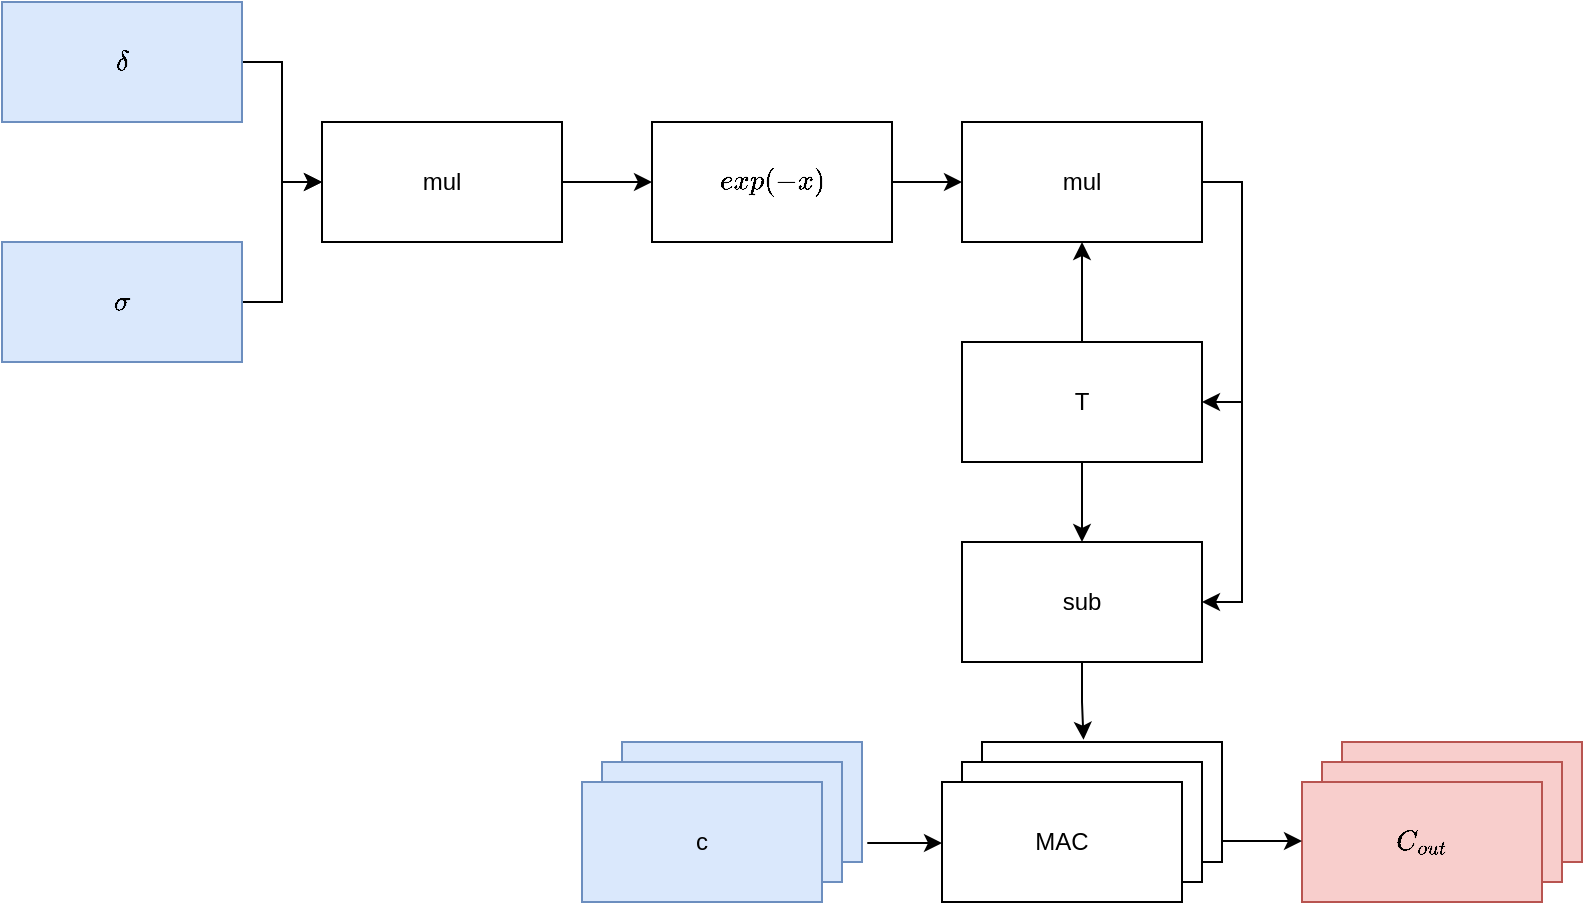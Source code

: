 <mxfile version="21.7.2" type="github">
  <diagram name="Page-1" id="iUysA7R9c6YAEst3F_gZ">
    <mxGraphModel dx="1166" dy="822" grid="1" gridSize="10" guides="1" tooltips="1" connect="1" arrows="1" fold="1" page="1" pageScale="1" pageWidth="850" pageHeight="1100" math="1" shadow="0">
      <root>
        <mxCell id="0" />
        <mxCell id="1" parent="0" />
        <mxCell id="RDu2un2hwwhb8JlOwuv_-3" style="edgeStyle=orthogonalEdgeStyle;rounded=0;orthogonalLoop=1;jettySize=auto;html=1;entryX=0;entryY=0.5;entryDx=0;entryDy=0;" edge="1" parent="1" source="RDu2un2hwwhb8JlOwuv_-1" target="RDu2un2hwwhb8JlOwuv_-2">
          <mxGeometry relative="1" as="geometry" />
        </mxCell>
        <mxCell id="RDu2un2hwwhb8JlOwuv_-1" value="mul" style="rounded=0;whiteSpace=wrap;html=1;" vertex="1" parent="1">
          <mxGeometry x="200" y="330" width="120" height="60" as="geometry" />
        </mxCell>
        <mxCell id="RDu2un2hwwhb8JlOwuv_-5" style="edgeStyle=orthogonalEdgeStyle;rounded=0;orthogonalLoop=1;jettySize=auto;html=1;entryX=0;entryY=0.5;entryDx=0;entryDy=0;" edge="1" parent="1" source="RDu2un2hwwhb8JlOwuv_-2" target="RDu2un2hwwhb8JlOwuv_-4">
          <mxGeometry relative="1" as="geometry" />
        </mxCell>
        <mxCell id="RDu2un2hwwhb8JlOwuv_-2" value="\(exp(-x)\)" style="rounded=0;whiteSpace=wrap;html=1;" vertex="1" parent="1">
          <mxGeometry x="365" y="330" width="120" height="60" as="geometry" />
        </mxCell>
        <mxCell id="RDu2un2hwwhb8JlOwuv_-13" style="edgeStyle=orthogonalEdgeStyle;rounded=0;orthogonalLoop=1;jettySize=auto;html=1;entryX=1;entryY=0.5;entryDx=0;entryDy=0;exitX=1;exitY=0.5;exitDx=0;exitDy=0;" edge="1" parent="1" source="RDu2un2hwwhb8JlOwuv_-4" target="RDu2un2hwwhb8JlOwuv_-10">
          <mxGeometry relative="1" as="geometry" />
        </mxCell>
        <mxCell id="RDu2un2hwwhb8JlOwuv_-4" value="mul" style="rounded=0;whiteSpace=wrap;html=1;" vertex="1" parent="1">
          <mxGeometry x="520" y="330" width="120" height="60" as="geometry" />
        </mxCell>
        <mxCell id="RDu2un2hwwhb8JlOwuv_-7" style="edgeStyle=orthogonalEdgeStyle;rounded=0;orthogonalLoop=1;jettySize=auto;html=1;entryX=0;entryY=0.5;entryDx=0;entryDy=0;" edge="1" parent="1" source="RDu2un2hwwhb8JlOwuv_-6" target="RDu2un2hwwhb8JlOwuv_-1">
          <mxGeometry relative="1" as="geometry" />
        </mxCell>
        <mxCell id="RDu2un2hwwhb8JlOwuv_-6" value="\(\sigma\)" style="rounded=0;whiteSpace=wrap;html=1;fillColor=#dae8fc;strokeColor=#6c8ebf;" vertex="1" parent="1">
          <mxGeometry x="40" y="390" width="120" height="60" as="geometry" />
        </mxCell>
        <mxCell id="RDu2un2hwwhb8JlOwuv_-9" style="edgeStyle=orthogonalEdgeStyle;rounded=0;orthogonalLoop=1;jettySize=auto;html=1;entryX=0;entryY=0.5;entryDx=0;entryDy=0;" edge="1" parent="1" source="RDu2un2hwwhb8JlOwuv_-8" target="RDu2un2hwwhb8JlOwuv_-1">
          <mxGeometry relative="1" as="geometry" />
        </mxCell>
        <mxCell id="RDu2un2hwwhb8JlOwuv_-8" value="\(\delta\)" style="rounded=0;whiteSpace=wrap;html=1;fillColor=#dae8fc;strokeColor=#6c8ebf;" vertex="1" parent="1">
          <mxGeometry x="40" y="270" width="120" height="60" as="geometry" />
        </mxCell>
        <mxCell id="RDu2un2hwwhb8JlOwuv_-11" style="edgeStyle=orthogonalEdgeStyle;rounded=0;orthogonalLoop=1;jettySize=auto;html=1;entryX=0.5;entryY=1;entryDx=0;entryDy=0;" edge="1" parent="1" source="RDu2un2hwwhb8JlOwuv_-10" target="RDu2un2hwwhb8JlOwuv_-4">
          <mxGeometry relative="1" as="geometry" />
        </mxCell>
        <mxCell id="RDu2un2hwwhb8JlOwuv_-33" style="edgeStyle=orthogonalEdgeStyle;rounded=0;orthogonalLoop=1;jettySize=auto;html=1;entryX=0.5;entryY=0;entryDx=0;entryDy=0;" edge="1" parent="1" source="RDu2un2hwwhb8JlOwuv_-10" target="RDu2un2hwwhb8JlOwuv_-32">
          <mxGeometry relative="1" as="geometry" />
        </mxCell>
        <mxCell id="RDu2un2hwwhb8JlOwuv_-10" value="T" style="rounded=0;whiteSpace=wrap;html=1;" vertex="1" parent="1">
          <mxGeometry x="520" y="440" width="120" height="60" as="geometry" />
        </mxCell>
        <mxCell id="RDu2un2hwwhb8JlOwuv_-19" value="" style="group" vertex="1" connectable="0" parent="1">
          <mxGeometry x="330" y="640" width="140" height="80" as="geometry" />
        </mxCell>
        <mxCell id="RDu2un2hwwhb8JlOwuv_-15" value="c" style="rounded=0;whiteSpace=wrap;html=1;fillColor=#dae8fc;strokeColor=#6c8ebf;" vertex="1" parent="RDu2un2hwwhb8JlOwuv_-19">
          <mxGeometry x="20" width="120" height="60" as="geometry" />
        </mxCell>
        <mxCell id="RDu2un2hwwhb8JlOwuv_-17" value="c" style="rounded=0;whiteSpace=wrap;html=1;fillColor=#dae8fc;strokeColor=#6c8ebf;" vertex="1" parent="RDu2un2hwwhb8JlOwuv_-19">
          <mxGeometry x="10" y="10" width="120" height="60" as="geometry" />
        </mxCell>
        <mxCell id="RDu2un2hwwhb8JlOwuv_-18" value="c" style="rounded=0;whiteSpace=wrap;html=1;fillColor=#dae8fc;strokeColor=#6c8ebf;" vertex="1" parent="RDu2un2hwwhb8JlOwuv_-19">
          <mxGeometry y="20" width="120" height="60" as="geometry" />
        </mxCell>
        <mxCell id="RDu2un2hwwhb8JlOwuv_-20" value="" style="group" vertex="1" connectable="0" parent="1">
          <mxGeometry x="510" y="640" width="140" height="80" as="geometry" />
        </mxCell>
        <mxCell id="RDu2un2hwwhb8JlOwuv_-21" value="c" style="rounded=0;whiteSpace=wrap;html=1;" vertex="1" parent="RDu2un2hwwhb8JlOwuv_-20">
          <mxGeometry x="20" width="120" height="60" as="geometry" />
        </mxCell>
        <mxCell id="RDu2un2hwwhb8JlOwuv_-22" value="c" style="rounded=0;whiteSpace=wrap;html=1;" vertex="1" parent="RDu2un2hwwhb8JlOwuv_-20">
          <mxGeometry x="10" y="10" width="120" height="60" as="geometry" />
        </mxCell>
        <mxCell id="RDu2un2hwwhb8JlOwuv_-23" value="MAC" style="rounded=0;whiteSpace=wrap;html=1;" vertex="1" parent="RDu2un2hwwhb8JlOwuv_-20">
          <mxGeometry y="20" width="120" height="60" as="geometry" />
        </mxCell>
        <mxCell id="RDu2un2hwwhb8JlOwuv_-25" style="edgeStyle=orthogonalEdgeStyle;rounded=0;orthogonalLoop=1;jettySize=auto;html=1;entryX=0;entryY=0.5;entryDx=0;entryDy=0;exitX=1.022;exitY=0.841;exitDx=0;exitDy=0;exitPerimeter=0;" edge="1" parent="1" source="RDu2un2hwwhb8JlOwuv_-15" target="RDu2un2hwwhb8JlOwuv_-23">
          <mxGeometry relative="1" as="geometry" />
        </mxCell>
        <mxCell id="RDu2un2hwwhb8JlOwuv_-27" value="" style="group" vertex="1" connectable="0" parent="1">
          <mxGeometry x="690" y="640" width="140" height="80" as="geometry" />
        </mxCell>
        <mxCell id="RDu2un2hwwhb8JlOwuv_-28" value="c" style="rounded=0;whiteSpace=wrap;html=1;fillColor=#f8cecc;strokeColor=#b85450;" vertex="1" parent="RDu2un2hwwhb8JlOwuv_-27">
          <mxGeometry x="20" width="120" height="60" as="geometry" />
        </mxCell>
        <mxCell id="RDu2un2hwwhb8JlOwuv_-29" value="c" style="rounded=0;whiteSpace=wrap;html=1;fillColor=#f8cecc;strokeColor=#b85450;" vertex="1" parent="RDu2un2hwwhb8JlOwuv_-27">
          <mxGeometry x="10" y="10" width="120" height="60" as="geometry" />
        </mxCell>
        <mxCell id="RDu2un2hwwhb8JlOwuv_-30" value="\(C_{out}\)" style="rounded=0;whiteSpace=wrap;html=1;fillColor=#f8cecc;strokeColor=#b85450;" vertex="1" parent="RDu2un2hwwhb8JlOwuv_-27">
          <mxGeometry y="20" width="120" height="60" as="geometry" />
        </mxCell>
        <mxCell id="RDu2un2hwwhb8JlOwuv_-31" style="edgeStyle=orthogonalEdgeStyle;rounded=0;orthogonalLoop=1;jettySize=auto;html=1;entryX=0;entryY=0.5;entryDx=0;entryDy=0;exitX=1.004;exitY=0.825;exitDx=0;exitDy=0;exitPerimeter=0;" edge="1" parent="1" source="RDu2un2hwwhb8JlOwuv_-21" target="RDu2un2hwwhb8JlOwuv_-30">
          <mxGeometry relative="1" as="geometry" />
        </mxCell>
        <mxCell id="RDu2un2hwwhb8JlOwuv_-34" style="edgeStyle=orthogonalEdgeStyle;rounded=0;orthogonalLoop=1;jettySize=auto;html=1;entryX=0.423;entryY=-0.019;entryDx=0;entryDy=0;entryPerimeter=0;" edge="1" parent="1" source="RDu2un2hwwhb8JlOwuv_-32" target="RDu2un2hwwhb8JlOwuv_-21">
          <mxGeometry relative="1" as="geometry" />
        </mxCell>
        <mxCell id="RDu2un2hwwhb8JlOwuv_-32" value="sub" style="rounded=0;whiteSpace=wrap;html=1;" vertex="1" parent="1">
          <mxGeometry x="520" y="540" width="120" height="60" as="geometry" />
        </mxCell>
        <mxCell id="RDu2un2hwwhb8JlOwuv_-35" style="edgeStyle=orthogonalEdgeStyle;rounded=0;orthogonalLoop=1;jettySize=auto;html=1;entryX=1;entryY=0.5;entryDx=0;entryDy=0;" edge="1" parent="1" target="RDu2un2hwwhb8JlOwuv_-32">
          <mxGeometry relative="1" as="geometry">
            <mxPoint x="660" y="460" as="sourcePoint" />
            <mxPoint x="650" y="470" as="targetPoint" />
            <Array as="points">
              <mxPoint x="660" y="570" />
            </Array>
          </mxGeometry>
        </mxCell>
      </root>
    </mxGraphModel>
  </diagram>
</mxfile>
